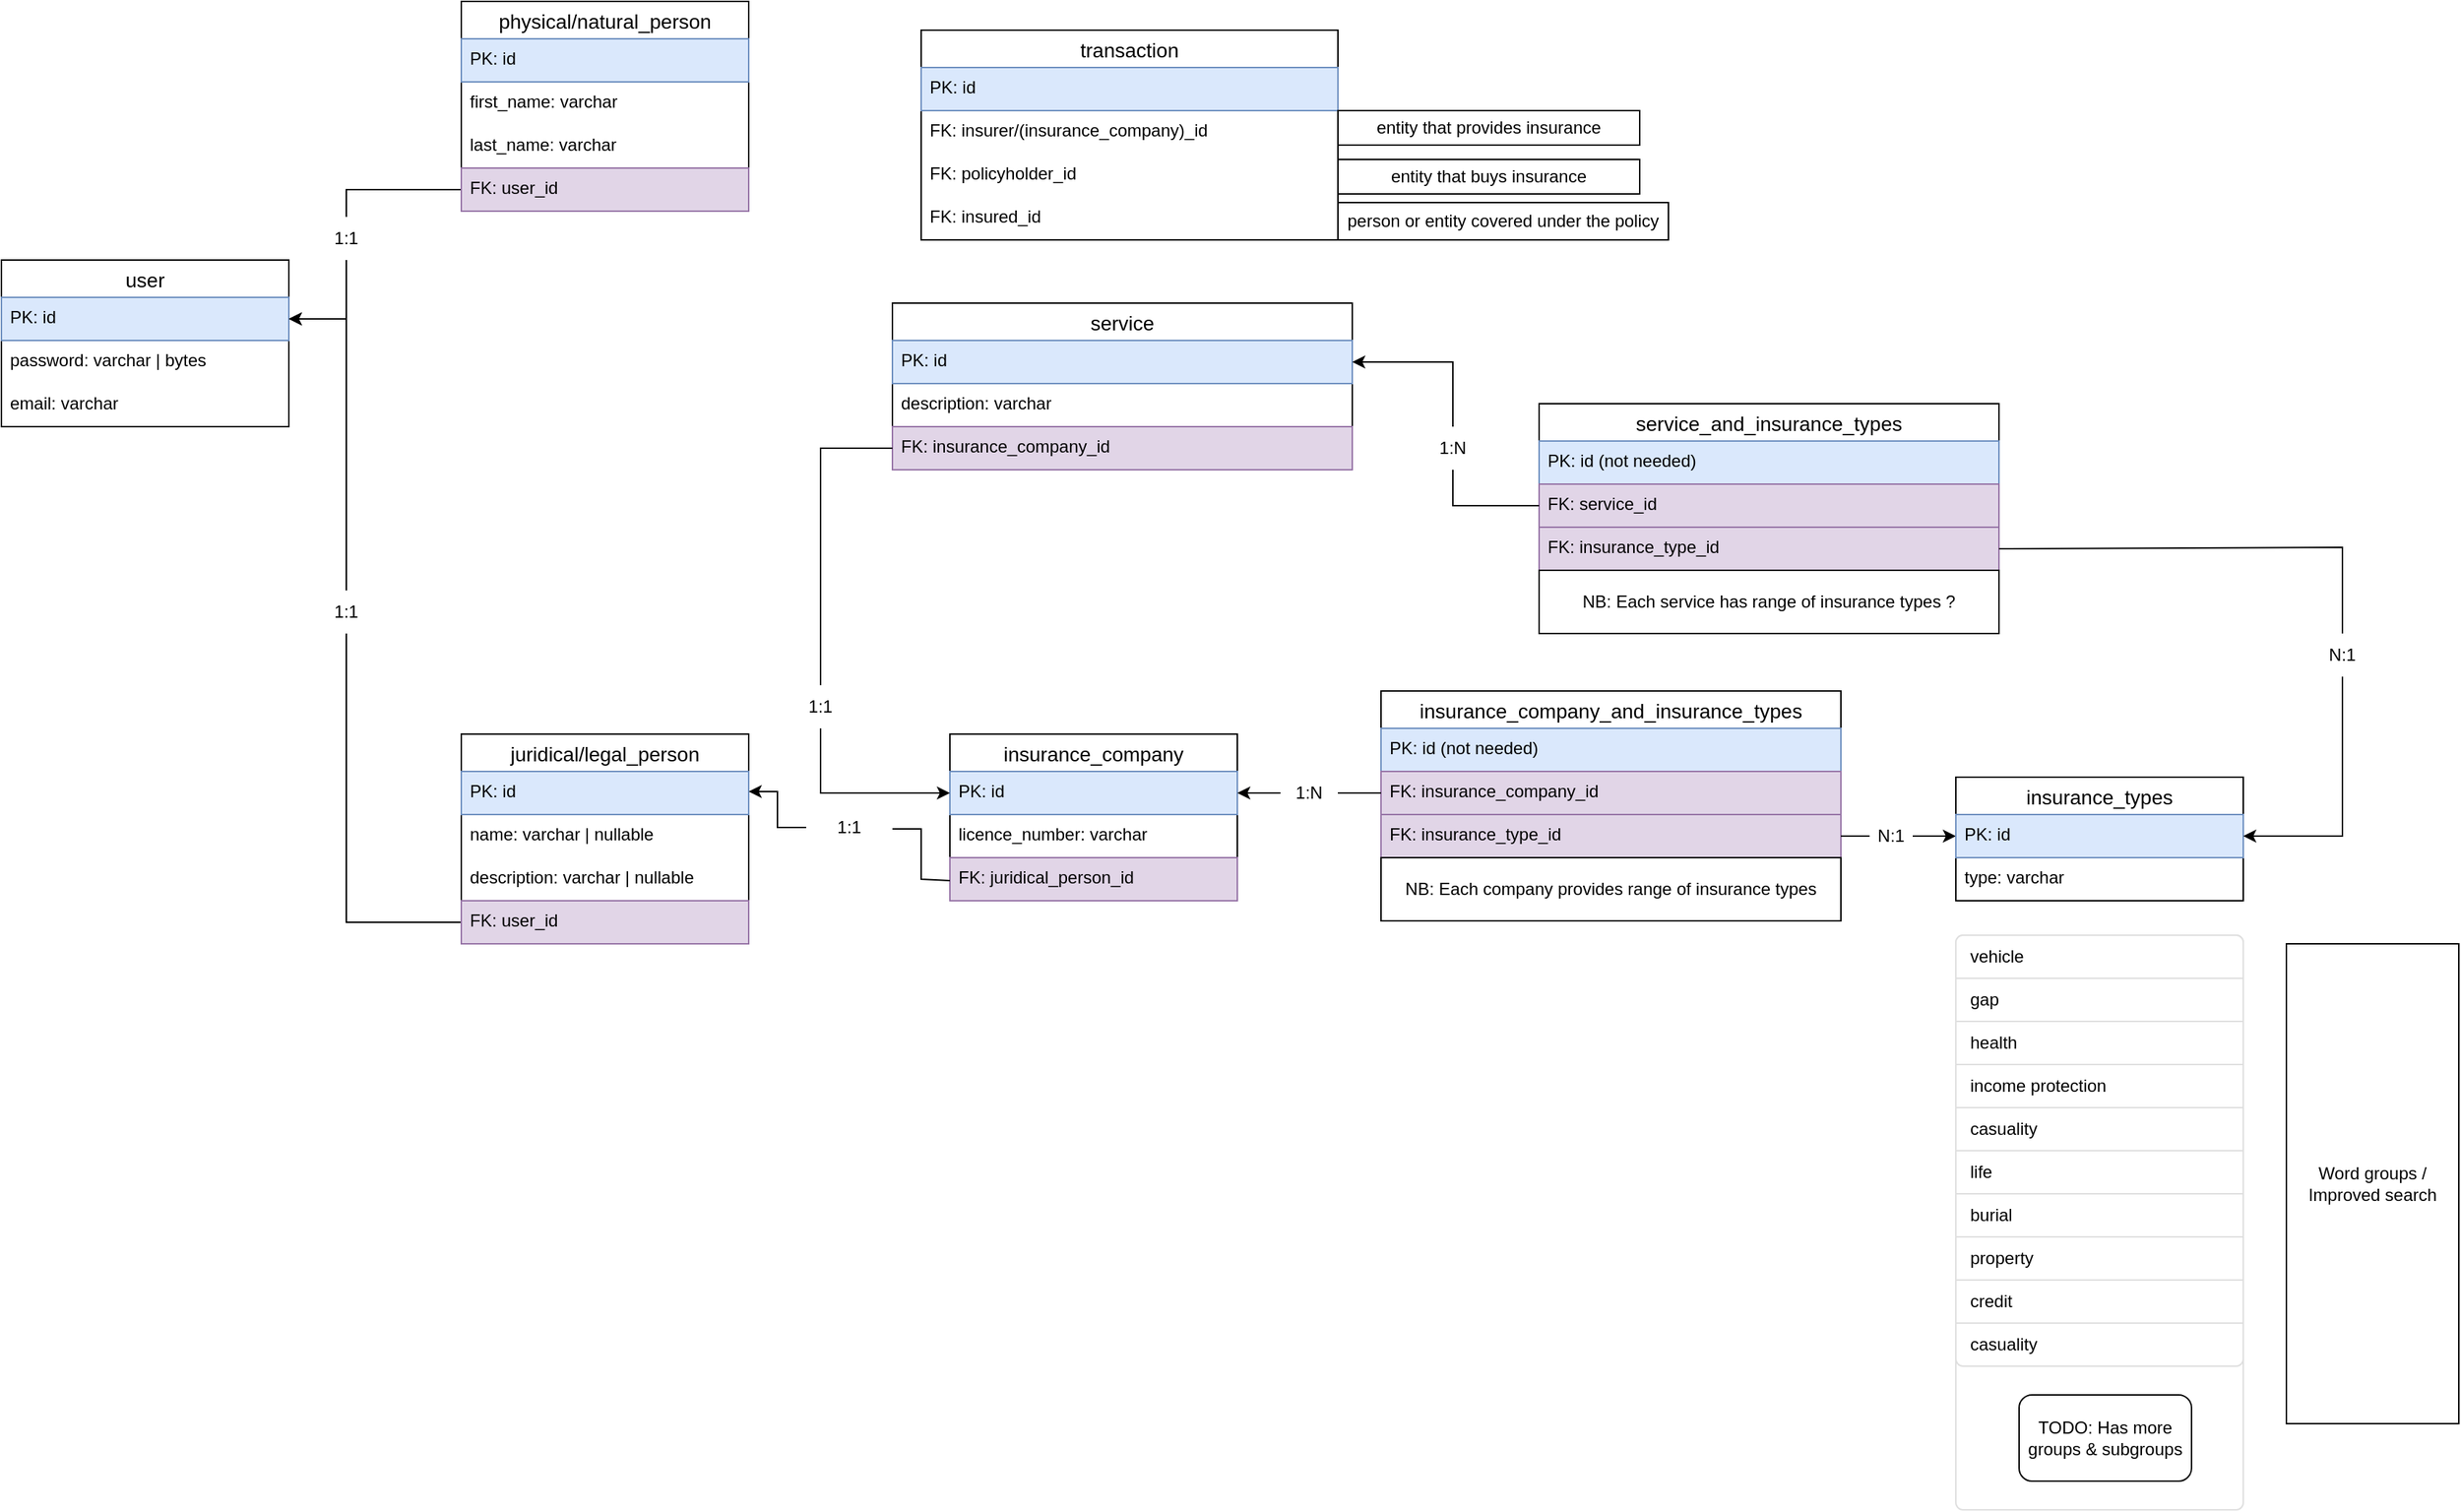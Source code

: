 <mxfile version="16.5.2" type="github">
  <diagram id="t3EWiVwUvF7SmmPXYktw" name="Page-1">
    <mxGraphModel dx="1936" dy="1069" grid="1" gridSize="10" guides="1" tooltips="1" connect="1" arrows="1" fold="1" page="1" pageScale="1" pageWidth="827" pageHeight="1169" math="0" shadow="0">
      <root>
        <mxCell id="0" />
        <mxCell id="1" parent="0" />
        <mxCell id="D0npfCrVtdF0pB81JI64-3" value="user" style="swimlane;fontStyle=0;childLayout=stackLayout;horizontal=1;startSize=26;horizontalStack=0;resizeParent=1;resizeParentMax=0;resizeLast=0;collapsible=1;marginBottom=0;align=center;fontSize=14;" parent="1" vertex="1">
          <mxGeometry x="40" y="240" width="200" height="116" as="geometry" />
        </mxCell>
        <mxCell id="D0npfCrVtdF0pB81JI64-4" value="PK: id" style="text;strokeColor=#6c8ebf;fillColor=#dae8fc;spacingLeft=4;spacingRight=4;overflow=hidden;rotatable=0;points=[[0,0.5],[1,0.5]];portConstraint=eastwest;fontSize=12;" parent="D0npfCrVtdF0pB81JI64-3" vertex="1">
          <mxGeometry y="26" width="200" height="30" as="geometry" />
        </mxCell>
        <mxCell id="D0npfCrVtdF0pB81JI64-6" value="password: varchar | bytes" style="text;strokeColor=none;fillColor=none;spacingLeft=4;spacingRight=4;overflow=hidden;rotatable=0;points=[[0,0.5],[1,0.5]];portConstraint=eastwest;fontSize=12;" parent="D0npfCrVtdF0pB81JI64-3" vertex="1">
          <mxGeometry y="56" width="200" height="30" as="geometry" />
        </mxCell>
        <mxCell id="D0npfCrVtdF0pB81JI64-7" value="email: varchar" style="text;strokeColor=none;fillColor=none;spacingLeft=4;spacingRight=4;overflow=hidden;rotatable=0;points=[[0,0.5],[1,0.5]];portConstraint=eastwest;fontSize=12;" parent="D0npfCrVtdF0pB81JI64-3" vertex="1">
          <mxGeometry y="86" width="200" height="30" as="geometry" />
        </mxCell>
        <mxCell id="_WX12jAoZObMtjHYHUED-15" value="" style="endArrow=classic;html=1;rounded=0;entryX=1;entryY=0.5;entryDx=0;entryDy=0;startArrow=none;" parent="1" target="D0npfCrVtdF0pB81JI64-4" edge="1">
          <mxGeometry width="50" height="50" relative="1" as="geometry">
            <mxPoint x="280" y="240" as="sourcePoint" />
            <mxPoint x="410" y="260" as="targetPoint" />
            <Array as="points">
              <mxPoint x="280" y="281" />
            </Array>
          </mxGeometry>
        </mxCell>
        <mxCell id="_WX12jAoZObMtjHYHUED-16" value="1:1" style="text;html=1;strokeColor=none;fillColor=none;align=center;verticalAlign=middle;whiteSpace=wrap;rounded=0;" parent="1" vertex="1">
          <mxGeometry x="250" y="210" width="60" height="30" as="geometry" />
        </mxCell>
        <mxCell id="_WX12jAoZObMtjHYHUED-17" value="" style="endArrow=none;html=1;rounded=0;exitX=0;exitY=0.5;exitDx=0;exitDy=0;entryX=0.5;entryY=0;entryDx=0;entryDy=0;" parent="1" source="_WX12jAoZObMtjHYHUED-14" target="_WX12jAoZObMtjHYHUED-16" edge="1">
          <mxGeometry width="50" height="50" relative="1" as="geometry">
            <mxPoint x="360" y="191" as="sourcePoint" />
            <mxPoint x="240" y="281" as="targetPoint" />
            <Array as="points">
              <mxPoint x="280" y="191" />
            </Array>
          </mxGeometry>
        </mxCell>
        <mxCell id="_WX12jAoZObMtjHYHUED-26" value="" style="endArrow=classic;html=1;rounded=0;entryX=1;entryY=0.5;entryDx=0;entryDy=0;exitX=0.5;exitY=0;exitDx=0;exitDy=0;startArrow=none;" parent="1" source="_WX12jAoZObMtjHYHUED-27" target="D0npfCrVtdF0pB81JI64-4" edge="1">
          <mxGeometry width="50" height="50" relative="1" as="geometry">
            <mxPoint x="360" y="460" as="sourcePoint" />
            <mxPoint x="410" y="410" as="targetPoint" />
            <Array as="points">
              <mxPoint x="280" y="281" />
            </Array>
          </mxGeometry>
        </mxCell>
        <mxCell id="_WX12jAoZObMtjHYHUED-27" value="1:1" style="text;html=1;strokeColor=none;fillColor=none;align=center;verticalAlign=middle;whiteSpace=wrap;rounded=0;" parent="1" vertex="1">
          <mxGeometry x="250" y="470" width="60" height="30" as="geometry" />
        </mxCell>
        <mxCell id="_WX12jAoZObMtjHYHUED-28" value="" style="endArrow=none;html=1;rounded=0;exitX=0;exitY=0.5;exitDx=0;exitDy=0;entryX=0.5;entryY=1;entryDx=0;entryDy=0;" parent="1" source="_WX12jAoZObMtjHYHUED-24" target="_WX12jAoZObMtjHYHUED-27" edge="1">
          <mxGeometry width="50" height="50" relative="1" as="geometry">
            <mxPoint x="360" y="561" as="sourcePoint" />
            <mxPoint x="280" y="480" as="targetPoint" />
            <Array as="points">
              <mxPoint x="280" y="701" />
            </Array>
          </mxGeometry>
        </mxCell>
        <mxCell id="_WX12jAoZObMtjHYHUED-4" value="physical/natural_person" style="swimlane;fontStyle=0;childLayout=stackLayout;horizontal=1;startSize=26;horizontalStack=0;resizeParent=1;resizeParentMax=0;resizeLast=0;collapsible=1;marginBottom=0;align=center;fontSize=14;" parent="1" vertex="1">
          <mxGeometry x="360" y="60" width="200" height="146" as="geometry" />
        </mxCell>
        <mxCell id="_WX12jAoZObMtjHYHUED-5" value="PK: id" style="text;strokeColor=#6c8ebf;fillColor=#dae8fc;spacingLeft=4;spacingRight=4;overflow=hidden;rotatable=0;points=[[0,0.5],[1,0.5]];portConstraint=eastwest;fontSize=12;" parent="_WX12jAoZObMtjHYHUED-4" vertex="1">
          <mxGeometry y="26" width="200" height="30" as="geometry" />
        </mxCell>
        <mxCell id="_WX12jAoZObMtjHYHUED-6" value="first_name: varchar" style="text;strokeColor=none;fillColor=none;spacingLeft=4;spacingRight=4;overflow=hidden;rotatable=0;points=[[0,0.5],[1,0.5]];portConstraint=eastwest;fontSize=12;" parent="_WX12jAoZObMtjHYHUED-4" vertex="1">
          <mxGeometry y="56" width="200" height="30" as="geometry" />
        </mxCell>
        <mxCell id="_WX12jAoZObMtjHYHUED-7" value="last_name: varchar" style="text;strokeColor=none;fillColor=none;spacingLeft=4;spacingRight=4;overflow=hidden;rotatable=0;points=[[0,0.5],[1,0.5]];portConstraint=eastwest;fontSize=12;" parent="_WX12jAoZObMtjHYHUED-4" vertex="1">
          <mxGeometry y="86" width="200" height="30" as="geometry" />
        </mxCell>
        <mxCell id="_WX12jAoZObMtjHYHUED-14" value="FK: user_id" style="text;strokeColor=#9673a6;fillColor=#e1d5e7;spacingLeft=4;spacingRight=4;overflow=hidden;rotatable=0;points=[[0,0.5],[1,0.5]];portConstraint=eastwest;fontSize=12;" parent="_WX12jAoZObMtjHYHUED-4" vertex="1">
          <mxGeometry y="116" width="200" height="30" as="geometry" />
        </mxCell>
        <mxCell id="_WX12jAoZObMtjHYHUED-19" value="juridical/legal_person" style="swimlane;fontStyle=0;childLayout=stackLayout;horizontal=1;startSize=26;horizontalStack=0;resizeParent=1;resizeParentMax=0;resizeLast=0;collapsible=1;marginBottom=0;align=center;fontSize=14;" parent="1" vertex="1">
          <mxGeometry x="360" y="570" width="200" height="146" as="geometry" />
        </mxCell>
        <mxCell id="_WX12jAoZObMtjHYHUED-20" value="PK: id" style="text;strokeColor=#6c8ebf;fillColor=#dae8fc;spacingLeft=4;spacingRight=4;overflow=hidden;rotatable=0;points=[[0,0.5],[1,0.5]];portConstraint=eastwest;fontSize=12;" parent="_WX12jAoZObMtjHYHUED-19" vertex="1">
          <mxGeometry y="26" width="200" height="30" as="geometry" />
        </mxCell>
        <mxCell id="_WX12jAoZObMtjHYHUED-21" value="name: varchar | nullable" style="text;strokeColor=none;fillColor=none;spacingLeft=4;spacingRight=4;overflow=hidden;rotatable=0;points=[[0,0.5],[1,0.5]];portConstraint=eastwest;fontSize=12;" parent="_WX12jAoZObMtjHYHUED-19" vertex="1">
          <mxGeometry y="56" width="200" height="30" as="geometry" />
        </mxCell>
        <mxCell id="_WX12jAoZObMtjHYHUED-22" value="description: varchar | nullable" style="text;strokeColor=none;fillColor=none;spacingLeft=4;spacingRight=4;overflow=hidden;rotatable=0;points=[[0,0.5],[1,0.5]];portConstraint=eastwest;fontSize=12;" parent="_WX12jAoZObMtjHYHUED-19" vertex="1">
          <mxGeometry y="86" width="200" height="30" as="geometry" />
        </mxCell>
        <mxCell id="_WX12jAoZObMtjHYHUED-24" value="FK: user_id" style="text;strokeColor=#9673a6;fillColor=#e1d5e7;spacingLeft=4;spacingRight=4;overflow=hidden;rotatable=0;points=[[0,0.5],[1,0.5]];portConstraint=eastwest;fontSize=12;" parent="_WX12jAoZObMtjHYHUED-19" vertex="1">
          <mxGeometry y="116" width="200" height="30" as="geometry" />
        </mxCell>
        <mxCell id="_WX12jAoZObMtjHYHUED-64" value="transaction" style="swimlane;fontStyle=0;childLayout=stackLayout;horizontal=1;startSize=26;horizontalStack=0;resizeParent=1;resizeParentMax=0;resizeLast=0;collapsible=1;marginBottom=0;align=center;fontSize=14;" parent="1" vertex="1">
          <mxGeometry x="680" y="80" width="290" height="146" as="geometry" />
        </mxCell>
        <mxCell id="_WX12jAoZObMtjHYHUED-65" value="PK: id" style="text;strokeColor=#6c8ebf;fillColor=#dae8fc;spacingLeft=4;spacingRight=4;overflow=hidden;rotatable=0;points=[[0,0.5],[1,0.5]];portConstraint=eastwest;fontSize=12;" parent="_WX12jAoZObMtjHYHUED-64" vertex="1">
          <mxGeometry y="26" width="290" height="30" as="geometry" />
        </mxCell>
        <mxCell id="_WX12jAoZObMtjHYHUED-66" value="FK: insurer/(insurance_company)_id" style="text;strokeColor=none;fillColor=none;spacingLeft=4;spacingRight=4;overflow=hidden;rotatable=0;points=[[0,0.5],[1,0.5]];portConstraint=eastwest;fontSize=12;" parent="_WX12jAoZObMtjHYHUED-64" vertex="1">
          <mxGeometry y="56" width="290" height="30" as="geometry" />
        </mxCell>
        <mxCell id="_WX12jAoZObMtjHYHUED-67" value="FK: policyholder_id" style="text;strokeColor=none;fillColor=none;spacingLeft=4;spacingRight=4;overflow=hidden;rotatable=0;points=[[0,0.5],[1,0.5]];portConstraint=eastwest;fontSize=12;" parent="_WX12jAoZObMtjHYHUED-64" vertex="1">
          <mxGeometry y="86" width="290" height="30" as="geometry" />
        </mxCell>
        <mxCell id="_WX12jAoZObMtjHYHUED-70" value="FK: insured_id" style="text;strokeColor=none;fillColor=none;spacingLeft=4;spacingRight=4;overflow=hidden;rotatable=0;points=[[0,0.5],[1,0.5]];portConstraint=eastwest;fontSize=12;" parent="_WX12jAoZObMtjHYHUED-64" vertex="1">
          <mxGeometry y="116" width="290" height="30" as="geometry" />
        </mxCell>
        <mxCell id="_WX12jAoZObMtjHYHUED-68" value="entity that provides insurance" style="rounded=0;whiteSpace=wrap;html=1;" parent="1" vertex="1">
          <mxGeometry x="970" y="136" width="210" height="24" as="geometry" />
        </mxCell>
        <mxCell id="_WX12jAoZObMtjHYHUED-69" value="entity that buys insurance" style="rounded=0;whiteSpace=wrap;html=1;" parent="1" vertex="1">
          <mxGeometry x="970" y="170" width="210" height="24" as="geometry" />
        </mxCell>
        <mxCell id="_WX12jAoZObMtjHYHUED-71" value=" person or entity covered under the policy" style="rounded=0;whiteSpace=wrap;html=1;" parent="1" vertex="1">
          <mxGeometry x="970" y="200" width="230" height="26" as="geometry" />
        </mxCell>
        <mxCell id="XJMuuKfRiF-_TnkbTJwQ-1" value="insurance_company" style="swimlane;fontStyle=0;childLayout=stackLayout;horizontal=1;startSize=26;horizontalStack=0;resizeParent=1;resizeParentMax=0;resizeLast=0;collapsible=1;marginBottom=0;align=center;fontSize=14;" vertex="1" parent="1">
          <mxGeometry x="700" y="570" width="200" height="116" as="geometry" />
        </mxCell>
        <mxCell id="XJMuuKfRiF-_TnkbTJwQ-2" value="PK: id" style="text;strokeColor=#6c8ebf;fillColor=#dae8fc;spacingLeft=4;spacingRight=4;overflow=hidden;rotatable=0;points=[[0,0.5],[1,0.5]];portConstraint=eastwest;fontSize=12;" vertex="1" parent="XJMuuKfRiF-_TnkbTJwQ-1">
          <mxGeometry y="26" width="200" height="30" as="geometry" />
        </mxCell>
        <mxCell id="XJMuuKfRiF-_TnkbTJwQ-6" value="licence_number: varchar" style="text;strokeColor=none;fillColor=none;spacingLeft=4;spacingRight=4;overflow=hidden;rotatable=0;points=[[0,0.5],[1,0.5]];portConstraint=eastwest;fontSize=12;" vertex="1" parent="XJMuuKfRiF-_TnkbTJwQ-1">
          <mxGeometry y="56" width="200" height="30" as="geometry" />
        </mxCell>
        <mxCell id="XJMuuKfRiF-_TnkbTJwQ-7" value="FK: juridical_person_id" style="text;strokeColor=#9673a6;fillColor=#e1d5e7;spacingLeft=4;spacingRight=4;overflow=hidden;rotatable=0;points=[[0,0.5],[1,0.5]];portConstraint=eastwest;fontSize=12;" vertex="1" parent="XJMuuKfRiF-_TnkbTJwQ-1">
          <mxGeometry y="86" width="200" height="30" as="geometry" />
        </mxCell>
        <mxCell id="XJMuuKfRiF-_TnkbTJwQ-8" value="" style="endArrow=classic;html=1;rounded=0;exitX=0;exitY=0.5;exitDx=0;exitDy=0;startArrow=none;" edge="1" parent="1" source="XJMuuKfRiF-_TnkbTJwQ-9">
          <mxGeometry width="50" height="50" relative="1" as="geometry">
            <mxPoint x="790" y="490" as="sourcePoint" />
            <mxPoint x="560" y="610" as="targetPoint" />
            <Array as="points">
              <mxPoint x="580" y="635" />
              <mxPoint x="580" y="610" />
            </Array>
          </mxGeometry>
        </mxCell>
        <mxCell id="XJMuuKfRiF-_TnkbTJwQ-9" value="1:1" style="text;html=1;strokeColor=none;fillColor=none;align=center;verticalAlign=middle;whiteSpace=wrap;rounded=0;" vertex="1" parent="1">
          <mxGeometry x="600" y="620" width="60" height="30" as="geometry" />
        </mxCell>
        <mxCell id="XJMuuKfRiF-_TnkbTJwQ-10" value="" style="endArrow=none;html=1;rounded=0;exitX=0;exitY=0.5;exitDx=0;exitDy=0;entryX=1;entryY=0.5;entryDx=0;entryDy=0;" edge="1" parent="1">
          <mxGeometry width="50" height="50" relative="1" as="geometry">
            <mxPoint x="700" y="672" as="sourcePoint" />
            <mxPoint x="660" y="636" as="targetPoint" />
            <Array as="points">
              <mxPoint x="680" y="671" />
              <mxPoint x="680" y="636" />
            </Array>
          </mxGeometry>
        </mxCell>
        <mxCell id="XJMuuKfRiF-_TnkbTJwQ-11" value="insurance_company_and_insurance_types" style="swimlane;fontStyle=0;childLayout=stackLayout;horizontal=1;startSize=26;horizontalStack=0;resizeParent=1;resizeParentMax=0;resizeLast=0;collapsible=1;marginBottom=0;align=center;fontSize=14;" vertex="1" parent="1">
          <mxGeometry x="1000" y="540" width="320" height="116" as="geometry" />
        </mxCell>
        <mxCell id="XJMuuKfRiF-_TnkbTJwQ-12" value="PK: id (not needed)" style="text;strokeColor=#6c8ebf;fillColor=#dae8fc;spacingLeft=4;spacingRight=4;overflow=hidden;rotatable=0;points=[[0,0.5],[1,0.5]];portConstraint=eastwest;fontSize=12;" vertex="1" parent="XJMuuKfRiF-_TnkbTJwQ-11">
          <mxGeometry y="26" width="320" height="30" as="geometry" />
        </mxCell>
        <mxCell id="XJMuuKfRiF-_TnkbTJwQ-13" value="FK: insurance_company_id" style="text;strokeColor=#9673a6;fillColor=#e1d5e7;spacingLeft=4;spacingRight=4;overflow=hidden;rotatable=0;points=[[0,0.5],[1,0.5]];portConstraint=eastwest;fontSize=12;" vertex="1" parent="XJMuuKfRiF-_TnkbTJwQ-11">
          <mxGeometry y="56" width="320" height="30" as="geometry" />
        </mxCell>
        <mxCell id="XJMuuKfRiF-_TnkbTJwQ-14" value="FK: insurance_type_id" style="text;strokeColor=#9673a6;fillColor=#e1d5e7;spacingLeft=4;spacingRight=4;overflow=hidden;rotatable=0;points=[[0,0.5],[1,0.5]];portConstraint=eastwest;fontSize=12;" vertex="1" parent="XJMuuKfRiF-_TnkbTJwQ-11">
          <mxGeometry y="86" width="320" height="30" as="geometry" />
        </mxCell>
        <mxCell id="XJMuuKfRiF-_TnkbTJwQ-16" value="" style="endArrow=classic;html=1;rounded=0;exitX=0;exitY=0.5;exitDx=0;exitDy=0;entryX=1;entryY=0.5;entryDx=0;entryDy=0;startArrow=none;" edge="1" parent="1" source="XJMuuKfRiF-_TnkbTJwQ-18" target="XJMuuKfRiF-_TnkbTJwQ-2">
          <mxGeometry width="50" height="50" relative="1" as="geometry">
            <mxPoint x="920" y="600" as="sourcePoint" />
            <mxPoint x="970" y="550" as="targetPoint" />
          </mxGeometry>
        </mxCell>
        <mxCell id="XJMuuKfRiF-_TnkbTJwQ-17" value="" style="endArrow=classic;html=1;rounded=0;exitX=1;exitY=0.5;exitDx=0;exitDy=0;entryX=0;entryY=0.5;entryDx=0;entryDy=0;startArrow=none;" edge="1" parent="1" source="XJMuuKfRiF-_TnkbTJwQ-20" target="_WX12jAoZObMtjHYHUED-39">
          <mxGeometry width="50" height="50" relative="1" as="geometry">
            <mxPoint x="1070" y="600" as="sourcePoint" />
            <mxPoint x="1120" y="550" as="targetPoint" />
          </mxGeometry>
        </mxCell>
        <mxCell id="XJMuuKfRiF-_TnkbTJwQ-18" value="1:N" style="text;html=1;strokeColor=none;fillColor=none;align=center;verticalAlign=middle;whiteSpace=wrap;rounded=0;" vertex="1" parent="1">
          <mxGeometry x="930" y="596" width="40" height="30" as="geometry" />
        </mxCell>
        <mxCell id="XJMuuKfRiF-_TnkbTJwQ-19" value="" style="endArrow=none;html=1;rounded=0;exitX=0;exitY=0.5;exitDx=0;exitDy=0;entryX=1;entryY=0.5;entryDx=0;entryDy=0;" edge="1" parent="1" source="XJMuuKfRiF-_TnkbTJwQ-13" target="XJMuuKfRiF-_TnkbTJwQ-18">
          <mxGeometry width="50" height="50" relative="1" as="geometry">
            <mxPoint x="1000" y="611" as="sourcePoint" />
            <mxPoint x="900" y="611" as="targetPoint" />
          </mxGeometry>
        </mxCell>
        <mxCell id="XJMuuKfRiF-_TnkbTJwQ-20" value="N:1" style="text;html=1;strokeColor=none;fillColor=none;align=center;verticalAlign=middle;whiteSpace=wrap;rounded=0;" vertex="1" parent="1">
          <mxGeometry x="1340" y="626" width="30" height="30" as="geometry" />
        </mxCell>
        <mxCell id="XJMuuKfRiF-_TnkbTJwQ-21" value="" style="endArrow=none;html=1;rounded=0;exitX=1;exitY=0.5;exitDx=0;exitDy=0;entryX=0;entryY=0.5;entryDx=0;entryDy=0;" edge="1" parent="1" source="XJMuuKfRiF-_TnkbTJwQ-14" target="XJMuuKfRiF-_TnkbTJwQ-20">
          <mxGeometry width="50" height="50" relative="1" as="geometry">
            <mxPoint x="1320" y="641" as="sourcePoint" />
            <mxPoint x="1400" y="641" as="targetPoint" />
          </mxGeometry>
        </mxCell>
        <mxCell id="XJMuuKfRiF-_TnkbTJwQ-23" value="NB: Each company provides range of insurance types" style="rounded=0;whiteSpace=wrap;html=1;" vertex="1" parent="1">
          <mxGeometry x="1000" y="656" width="320" height="44" as="geometry" />
        </mxCell>
        <mxCell id="XJMuuKfRiF-_TnkbTJwQ-24" value="" style="group" vertex="1" connectable="0" parent="1">
          <mxGeometry x="1400" y="600" width="200" height="510" as="geometry" />
        </mxCell>
        <mxCell id="_WX12jAoZObMtjHYHUED-38" value="insurance_types" style="swimlane;fontStyle=0;childLayout=stackLayout;horizontal=1;startSize=26;horizontalStack=0;resizeParent=1;resizeParentMax=0;resizeLast=0;collapsible=1;marginBottom=0;align=center;fontSize=14;" parent="XJMuuKfRiF-_TnkbTJwQ-24" vertex="1">
          <mxGeometry width="200" height="86" as="geometry" />
        </mxCell>
        <mxCell id="_WX12jAoZObMtjHYHUED-39" value="PK: id" style="text;strokeColor=#6c8ebf;fillColor=#dae8fc;spacingLeft=4;spacingRight=4;overflow=hidden;rotatable=0;points=[[0,0.5],[1,0.5]];portConstraint=eastwest;fontSize=12;" parent="_WX12jAoZObMtjHYHUED-38" vertex="1">
          <mxGeometry y="26" width="200" height="30" as="geometry" />
        </mxCell>
        <mxCell id="_WX12jAoZObMtjHYHUED-40" value="type: varchar" style="text;strokeColor=none;fillColor=none;spacingLeft=4;spacingRight=4;overflow=hidden;rotatable=0;points=[[0,0.5],[1,0.5]];portConstraint=eastwest;fontSize=12;" parent="_WX12jAoZObMtjHYHUED-38" vertex="1">
          <mxGeometry y="56" width="200" height="30" as="geometry" />
        </mxCell>
        <mxCell id="_WX12jAoZObMtjHYHUED-42" value="" style="html=1;shadow=0;dashed=0;shape=mxgraph.bootstrap.rrect;rSize=5;strokeColor=#DFDFDF;html=1;whiteSpace=wrap;fillColor=#FFFFFF;fontColor=#000000;" parent="XJMuuKfRiF-_TnkbTJwQ-24" vertex="1">
          <mxGeometry y="110" width="200" height="400" as="geometry" />
        </mxCell>
        <mxCell id="_WX12jAoZObMtjHYHUED-43" value="vehicle" style="strokeColor=inherit;fillColor=inherit;gradientColor=inherit;fontColor=inherit;html=1;shadow=0;dashed=0;shape=mxgraph.bootstrap.topButton;rSize=5;perimeter=none;whiteSpace=wrap;resizeWidth=1;align=left;spacing=10;" parent="_WX12jAoZObMtjHYHUED-42" vertex="1">
          <mxGeometry width="200" height="30" relative="1" as="geometry" />
        </mxCell>
        <mxCell id="_WX12jAoZObMtjHYHUED-44" value="gap" style="strokeColor=inherit;fillColor=inherit;gradientColor=inherit;fontColor=inherit;html=1;shadow=0;dashed=0;perimeter=none;whiteSpace=wrap;resizeWidth=1;align=left;spacing=10;" parent="_WX12jAoZObMtjHYHUED-42" vertex="1">
          <mxGeometry width="200" height="30" relative="1" as="geometry">
            <mxPoint y="30" as="offset" />
          </mxGeometry>
        </mxCell>
        <mxCell id="_WX12jAoZObMtjHYHUED-45" value="health" style="strokeColor=inherit;fillColor=inherit;gradientColor=inherit;fontColor=inherit;html=1;shadow=0;dashed=0;perimeter=none;whiteSpace=wrap;resizeWidth=1;align=left;spacing=10;" parent="_WX12jAoZObMtjHYHUED-42" vertex="1">
          <mxGeometry width="200" height="30" relative="1" as="geometry">
            <mxPoint y="60" as="offset" />
          </mxGeometry>
        </mxCell>
        <mxCell id="_WX12jAoZObMtjHYHUED-46" value="income protection" style="strokeColor=inherit;fillColor=inherit;gradientColor=inherit;fontColor=inherit;html=1;shadow=0;dashed=0;perimeter=none;whiteSpace=wrap;resizeWidth=1;align=left;spacing=10;" parent="_WX12jAoZObMtjHYHUED-42" vertex="1">
          <mxGeometry width="200" height="30" relative="1" as="geometry">
            <mxPoint y="90" as="offset" />
          </mxGeometry>
        </mxCell>
        <mxCell id="_WX12jAoZObMtjHYHUED-47" value="casuality" style="strokeColor=inherit;fillColor=inherit;gradientColor=inherit;fontColor=inherit;html=1;shadow=0;dashed=0;shape=mxgraph.bootstrap.bottomButton;rSize=5;perimeter=none;whiteSpace=wrap;resizeWidth=1;resizeHeight=0;align=left;spacing=10;" parent="_WX12jAoZObMtjHYHUED-42" vertex="1">
          <mxGeometry y="1" width="200" height="30" relative="1" as="geometry">
            <mxPoint y="-130" as="offset" />
          </mxGeometry>
        </mxCell>
        <mxCell id="_WX12jAoZObMtjHYHUED-57" value="casuality" style="strokeColor=inherit;fillColor=inherit;gradientColor=inherit;fontColor=inherit;html=1;shadow=0;dashed=0;perimeter=none;whiteSpace=wrap;resizeWidth=1;align=left;spacing=10;" parent="_WX12jAoZObMtjHYHUED-42" vertex="1">
          <mxGeometry y="120" width="200" height="30" as="geometry" />
        </mxCell>
        <mxCell id="_WX12jAoZObMtjHYHUED-58" value="life" style="strokeColor=inherit;fillColor=inherit;gradientColor=inherit;fontColor=inherit;html=1;shadow=0;dashed=0;perimeter=none;whiteSpace=wrap;resizeWidth=1;align=left;spacing=10;" parent="_WX12jAoZObMtjHYHUED-42" vertex="1">
          <mxGeometry y="150" width="200" height="30" as="geometry" />
        </mxCell>
        <mxCell id="_WX12jAoZObMtjHYHUED-59" value="burial" style="strokeColor=inherit;fillColor=inherit;gradientColor=inherit;fontColor=inherit;html=1;shadow=0;dashed=0;perimeter=none;whiteSpace=wrap;resizeWidth=1;align=left;spacing=10;" parent="_WX12jAoZObMtjHYHUED-42" vertex="1">
          <mxGeometry y="180" width="200" height="30" as="geometry" />
        </mxCell>
        <mxCell id="_WX12jAoZObMtjHYHUED-60" value="property" style="strokeColor=inherit;fillColor=inherit;gradientColor=inherit;fontColor=inherit;html=1;shadow=0;dashed=0;perimeter=none;whiteSpace=wrap;resizeWidth=1;align=left;spacing=10;" parent="_WX12jAoZObMtjHYHUED-42" vertex="1">
          <mxGeometry y="210" width="200" height="30" as="geometry" />
        </mxCell>
        <mxCell id="_WX12jAoZObMtjHYHUED-61" value="credit" style="strokeColor=inherit;fillColor=inherit;gradientColor=inherit;fontColor=inherit;html=1;shadow=0;dashed=0;perimeter=none;whiteSpace=wrap;resizeWidth=1;align=left;spacing=10;" parent="_WX12jAoZObMtjHYHUED-42" vertex="1">
          <mxGeometry y="240" width="200" height="30" as="geometry" />
        </mxCell>
        <mxCell id="_WX12jAoZObMtjHYHUED-63" value="TODO: Has more groups &amp;amp; subgroups" style="rounded=1;whiteSpace=wrap;html=1;" parent="_WX12jAoZObMtjHYHUED-42" vertex="1">
          <mxGeometry x="44" y="320" width="120" height="60" as="geometry" />
        </mxCell>
        <mxCell id="XJMuuKfRiF-_TnkbTJwQ-25" value="service" style="swimlane;fontStyle=0;childLayout=stackLayout;horizontal=1;startSize=26;horizontalStack=0;resizeParent=1;resizeParentMax=0;resizeLast=0;collapsible=1;marginBottom=0;align=center;fontSize=14;" vertex="1" parent="1">
          <mxGeometry x="660" y="270" width="320" height="116" as="geometry" />
        </mxCell>
        <mxCell id="XJMuuKfRiF-_TnkbTJwQ-26" value="PK: id" style="text;strokeColor=#6c8ebf;fillColor=#dae8fc;spacingLeft=4;spacingRight=4;overflow=hidden;rotatable=0;points=[[0,0.5],[1,0.5]];portConstraint=eastwest;fontSize=12;" vertex="1" parent="XJMuuKfRiF-_TnkbTJwQ-25">
          <mxGeometry y="26" width="320" height="30" as="geometry" />
        </mxCell>
        <mxCell id="XJMuuKfRiF-_TnkbTJwQ-27" value="description: varchar" style="text;strokeColor=none;fillColor=none;spacingLeft=4;spacingRight=4;overflow=hidden;rotatable=0;points=[[0,0.5],[1,0.5]];portConstraint=eastwest;fontSize=12;" vertex="1" parent="XJMuuKfRiF-_TnkbTJwQ-25">
          <mxGeometry y="56" width="320" height="30" as="geometry" />
        </mxCell>
        <mxCell id="XJMuuKfRiF-_TnkbTJwQ-28" value="FK: insurance_company_id" style="text;strokeColor=#9673a6;fillColor=#e1d5e7;spacingLeft=4;spacingRight=4;overflow=hidden;rotatable=0;points=[[0,0.5],[1,0.5]];portConstraint=eastwest;fontSize=12;" vertex="1" parent="XJMuuKfRiF-_TnkbTJwQ-25">
          <mxGeometry y="86" width="320" height="30" as="geometry" />
        </mxCell>
        <mxCell id="XJMuuKfRiF-_TnkbTJwQ-30" value="1:1" style="text;html=1;strokeColor=none;fillColor=none;align=center;verticalAlign=middle;whiteSpace=wrap;rounded=0;" vertex="1" parent="1">
          <mxGeometry x="580" y="536" width="60" height="30" as="geometry" />
        </mxCell>
        <mxCell id="XJMuuKfRiF-_TnkbTJwQ-32" value="" style="endArrow=none;html=1;rounded=0;exitX=0;exitY=0.5;exitDx=0;exitDy=0;entryX=0.5;entryY=0;entryDx=0;entryDy=0;" edge="1" parent="1" source="XJMuuKfRiF-_TnkbTJwQ-28" target="XJMuuKfRiF-_TnkbTJwQ-30">
          <mxGeometry width="50" height="50" relative="1" as="geometry">
            <mxPoint x="660" y="371" as="sourcePoint" />
            <mxPoint x="700" y="611" as="targetPoint" />
            <Array as="points">
              <mxPoint x="610" y="371" />
            </Array>
          </mxGeometry>
        </mxCell>
        <mxCell id="XJMuuKfRiF-_TnkbTJwQ-33" value="" style="endArrow=classic;html=1;rounded=0;exitX=0.5;exitY=1;exitDx=0;exitDy=0;entryX=0;entryY=0.5;entryDx=0;entryDy=0;" edge="1" parent="1" source="XJMuuKfRiF-_TnkbTJwQ-30" target="XJMuuKfRiF-_TnkbTJwQ-2">
          <mxGeometry width="50" height="50" relative="1" as="geometry">
            <mxPoint x="810" y="550" as="sourcePoint" />
            <mxPoint x="860" y="500" as="targetPoint" />
            <Array as="points">
              <mxPoint x="610" y="611" />
            </Array>
          </mxGeometry>
        </mxCell>
        <mxCell id="XJMuuKfRiF-_TnkbTJwQ-34" value="Word groups / Improved search" style="rounded=0;whiteSpace=wrap;html=1;" vertex="1" parent="1">
          <mxGeometry x="1630" y="716" width="120" height="334" as="geometry" />
        </mxCell>
        <mxCell id="XJMuuKfRiF-_TnkbTJwQ-35" value="service_and_insurance_types" style="swimlane;fontStyle=0;childLayout=stackLayout;horizontal=1;startSize=26;horizontalStack=0;resizeParent=1;resizeParentMax=0;resizeLast=0;collapsible=1;marginBottom=0;align=center;fontSize=14;" vertex="1" parent="1">
          <mxGeometry x="1110" y="340" width="320" height="116" as="geometry" />
        </mxCell>
        <mxCell id="XJMuuKfRiF-_TnkbTJwQ-36" value="PK: id (not needed)" style="text;strokeColor=#6c8ebf;fillColor=#dae8fc;spacingLeft=4;spacingRight=4;overflow=hidden;rotatable=0;points=[[0,0.5],[1,0.5]];portConstraint=eastwest;fontSize=12;" vertex="1" parent="XJMuuKfRiF-_TnkbTJwQ-35">
          <mxGeometry y="26" width="320" height="30" as="geometry" />
        </mxCell>
        <mxCell id="XJMuuKfRiF-_TnkbTJwQ-37" value="FK: service_id" style="text;strokeColor=#9673a6;fillColor=#e1d5e7;spacingLeft=4;spacingRight=4;overflow=hidden;rotatable=0;points=[[0,0.5],[1,0.5]];portConstraint=eastwest;fontSize=12;" vertex="1" parent="XJMuuKfRiF-_TnkbTJwQ-35">
          <mxGeometry y="56" width="320" height="30" as="geometry" />
        </mxCell>
        <mxCell id="XJMuuKfRiF-_TnkbTJwQ-38" value="FK: insurance_type_id" style="text;strokeColor=#9673a6;fillColor=#e1d5e7;spacingLeft=4;spacingRight=4;overflow=hidden;rotatable=0;points=[[0,0.5],[1,0.5]];portConstraint=eastwest;fontSize=12;" vertex="1" parent="XJMuuKfRiF-_TnkbTJwQ-35">
          <mxGeometry y="86" width="320" height="30" as="geometry" />
        </mxCell>
        <mxCell id="XJMuuKfRiF-_TnkbTJwQ-39" value="NB: Each service has range of insurance types ?" style="rounded=0;whiteSpace=wrap;html=1;" vertex="1" parent="1">
          <mxGeometry x="1110" y="456" width="320" height="44" as="geometry" />
        </mxCell>
        <mxCell id="XJMuuKfRiF-_TnkbTJwQ-41" value="" style="endArrow=classic;html=1;rounded=0;exitX=0.5;exitY=0;exitDx=0;exitDy=0;entryX=1;entryY=0.5;entryDx=0;entryDy=0;startArrow=none;" edge="1" parent="1" source="XJMuuKfRiF-_TnkbTJwQ-46" target="XJMuuKfRiF-_TnkbTJwQ-26">
          <mxGeometry width="50" height="50" relative="1" as="geometry">
            <mxPoint x="840" y="630" as="sourcePoint" />
            <mxPoint x="890" y="580" as="targetPoint" />
            <Array as="points">
              <mxPoint x="1050" y="311" />
            </Array>
          </mxGeometry>
        </mxCell>
        <mxCell id="XJMuuKfRiF-_TnkbTJwQ-42" value="N:1" style="text;html=1;strokeColor=none;fillColor=none;align=center;verticalAlign=middle;whiteSpace=wrap;rounded=0;" vertex="1" parent="1">
          <mxGeometry x="1654" y="500" width="30" height="30" as="geometry" />
        </mxCell>
        <mxCell id="XJMuuKfRiF-_TnkbTJwQ-44" value="" style="endArrow=none;html=1;rounded=0;exitX=1;exitY=0.5;exitDx=0;exitDy=0;entryX=0.5;entryY=0;entryDx=0;entryDy=0;" edge="1" parent="1" source="XJMuuKfRiF-_TnkbTJwQ-38" target="XJMuuKfRiF-_TnkbTJwQ-42">
          <mxGeometry width="50" height="50" relative="1" as="geometry">
            <mxPoint x="1430" y="441" as="sourcePoint" />
            <mxPoint x="1600" y="643" as="targetPoint" />
            <Array as="points">
              <mxPoint x="1669" y="440" />
            </Array>
          </mxGeometry>
        </mxCell>
        <mxCell id="XJMuuKfRiF-_TnkbTJwQ-45" value="" style="endArrow=classic;html=1;rounded=0;exitX=0.5;exitY=1;exitDx=0;exitDy=0;entryX=1;entryY=0.5;entryDx=0;entryDy=0;" edge="1" parent="1" source="XJMuuKfRiF-_TnkbTJwQ-42" target="_WX12jAoZObMtjHYHUED-39">
          <mxGeometry width="50" height="50" relative="1" as="geometry">
            <mxPoint x="1050" y="630" as="sourcePoint" />
            <mxPoint x="1100" y="580" as="targetPoint" />
            <Array as="points">
              <mxPoint x="1669" y="641" />
            </Array>
          </mxGeometry>
        </mxCell>
        <mxCell id="XJMuuKfRiF-_TnkbTJwQ-46" value="1:N" style="text;html=1;strokeColor=none;fillColor=none;align=center;verticalAlign=middle;whiteSpace=wrap;rounded=0;" vertex="1" parent="1">
          <mxGeometry x="1030" y="356" width="40" height="30" as="geometry" />
        </mxCell>
        <mxCell id="XJMuuKfRiF-_TnkbTJwQ-49" value="" style="endArrow=none;html=1;rounded=0;exitX=0;exitY=0.5;exitDx=0;exitDy=0;entryX=0.5;entryY=1;entryDx=0;entryDy=0;" edge="1" parent="1" source="XJMuuKfRiF-_TnkbTJwQ-37" target="XJMuuKfRiF-_TnkbTJwQ-46">
          <mxGeometry width="50" height="50" relative="1" as="geometry">
            <mxPoint x="850" y="630" as="sourcePoint" />
            <mxPoint x="900" y="580" as="targetPoint" />
            <Array as="points">
              <mxPoint x="1050" y="411" />
            </Array>
          </mxGeometry>
        </mxCell>
      </root>
    </mxGraphModel>
  </diagram>
</mxfile>
